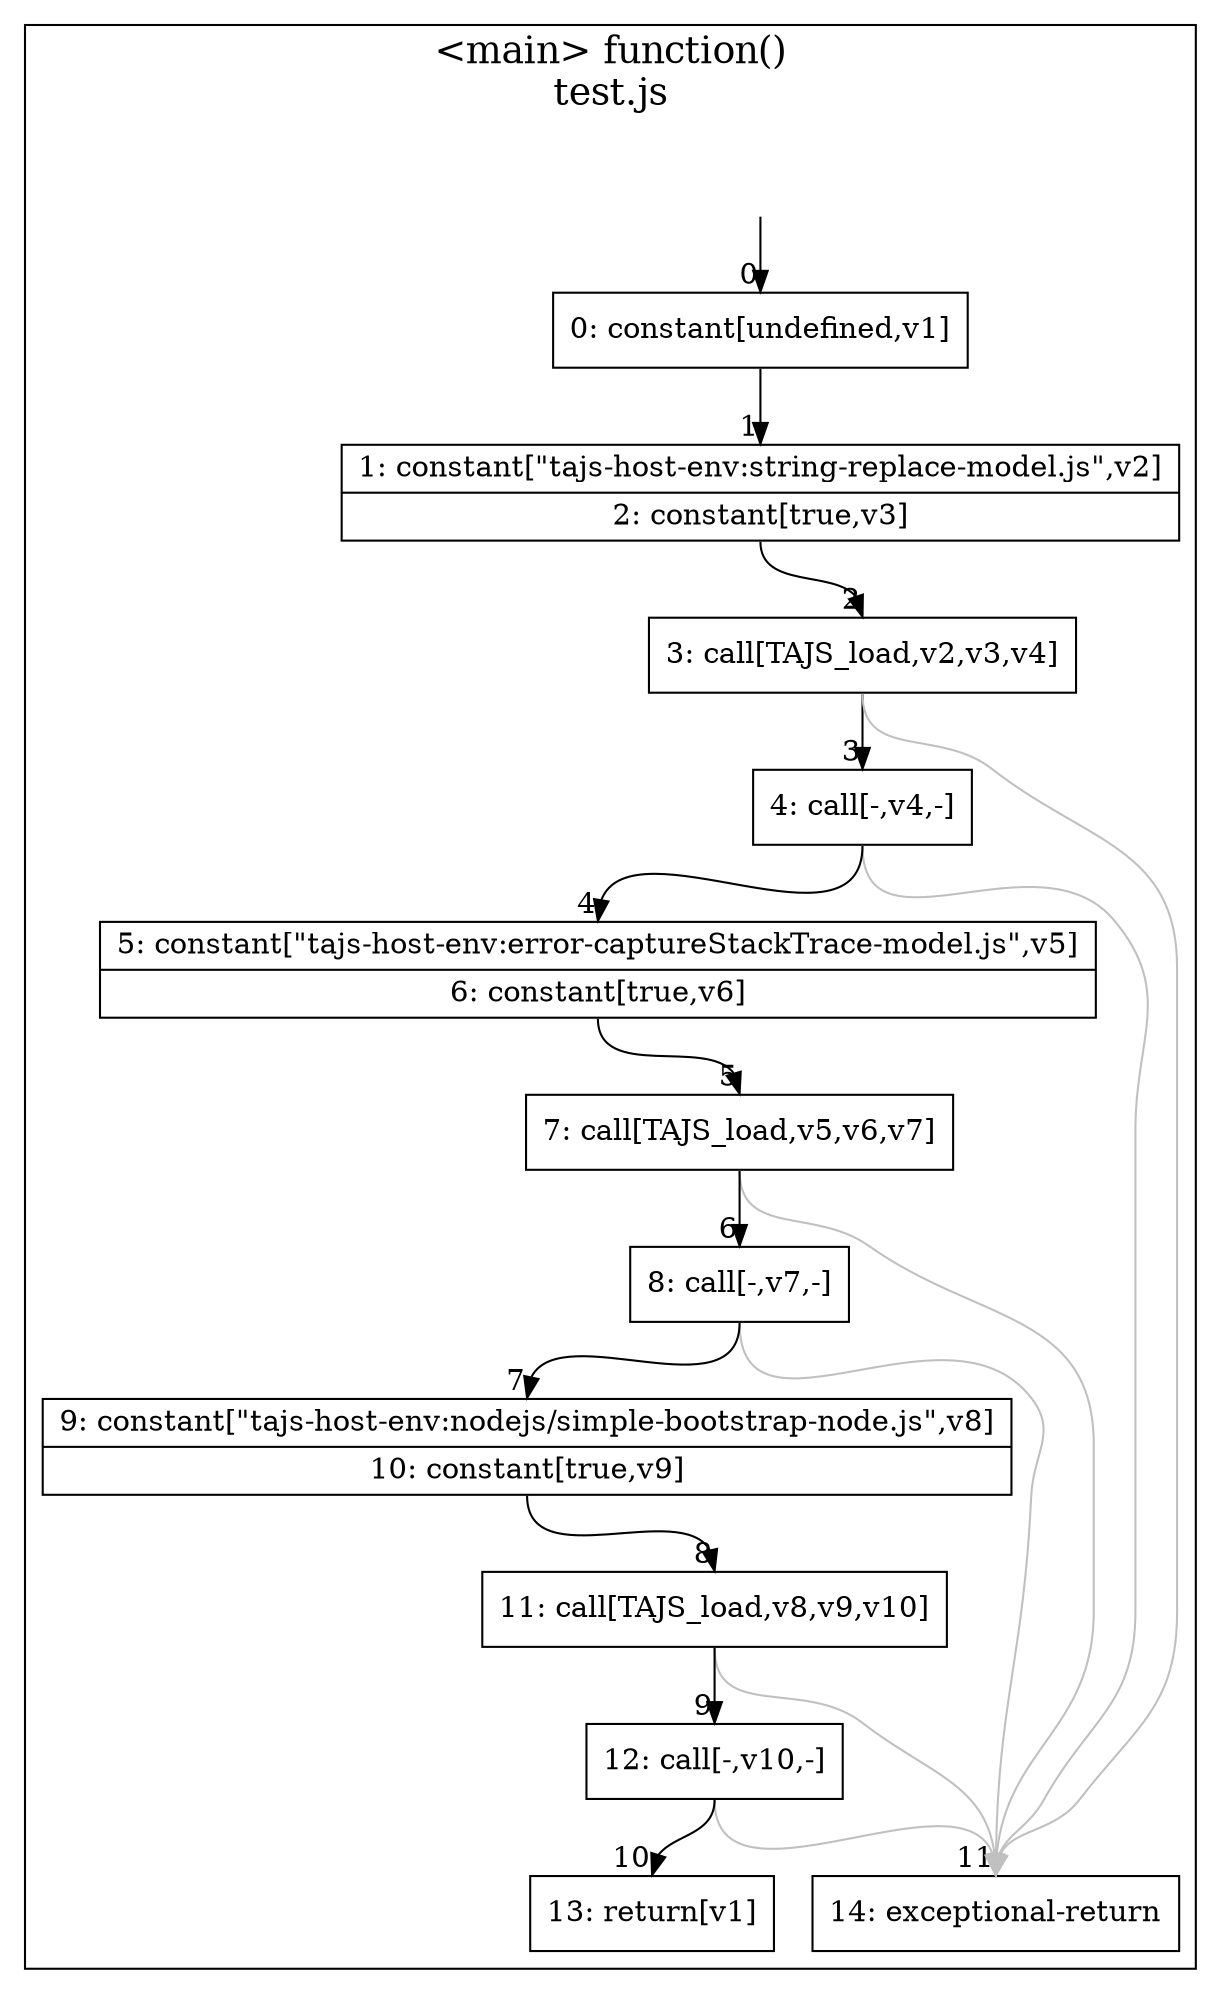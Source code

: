 digraph {
compound=true
subgraph cluster0 {
label="<main> function()\ntest.js";
labelloc="t";
fontsize=18;
rankdir="TD"
BB_entry0[shape=none,label=""];
BB_entry0 -> BB0 [tailport=s, headport=n, headlabel="    0"]
BB0 [shape=record label="{0: constant[undefined,v1]}" ] 
BB0 -> BB1 [tailport=s, headport=n, headlabel="      1"]
BB1 [shape=record label="{1: constant[\"tajs-host-env:string-replace-model.js\",v2]|2: constant[true,v3]}" ] 
BB1 -> BB2 [tailport=s, headport=n, headlabel="      2"]
BB2 [shape=record label="{3: call[TAJS_load,v2,v3,v4]}" ] 
BB2 -> BB3 [tailport=s, headport=n, headlabel="      3"]
BB2 -> BB11 [tailport=s, headport=n, color=gray, headlabel="      11"]
BB3 [shape=record label="{4: call[-,v4,-]}" ] 
BB3 -> BB4 [tailport=s, headport=n, headlabel="      4"]
BB3 -> BB11 [tailport=s, headport=n, color=gray]
BB4 [shape=record label="{5: constant[\"tajs-host-env:error-captureStackTrace-model.js\",v5]|6: constant[true,v6]}" ] 
BB4 -> BB5 [tailport=s, headport=n, headlabel="      5"]
BB5 [shape=record label="{7: call[TAJS_load,v5,v6,v7]}" ] 
BB5 -> BB6 [tailport=s, headport=n, headlabel="      6"]
BB5 -> BB11 [tailport=s, headport=n, color=gray]
BB6 [shape=record label="{8: call[-,v7,-]}" ] 
BB6 -> BB7 [tailport=s, headport=n, headlabel="      7"]
BB6 -> BB11 [tailport=s, headport=n, color=gray]
BB7 [shape=record label="{9: constant[\"tajs-host-env:nodejs/simple-bootstrap-node.js\",v8]|10: constant[true,v9]}" ] 
BB7 -> BB8 [tailport=s, headport=n, headlabel="      8"]
BB8 [shape=record label="{11: call[TAJS_load,v8,v9,v10]}" ] 
BB8 -> BB9 [tailport=s, headport=n, headlabel="      9"]
BB8 -> BB11 [tailport=s, headport=n, color=gray]
BB9 [shape=record label="{12: call[-,v10,-]}" ] 
BB9 -> BB10 [tailport=s, headport=n, headlabel="      10"]
BB9 -> BB11 [tailport=s, headport=n, color=gray]
BB10 [shape=record label="{13: return[v1]}" ] 
BB11 [shape=record label="{14: exceptional-return}" ] 
}
}
